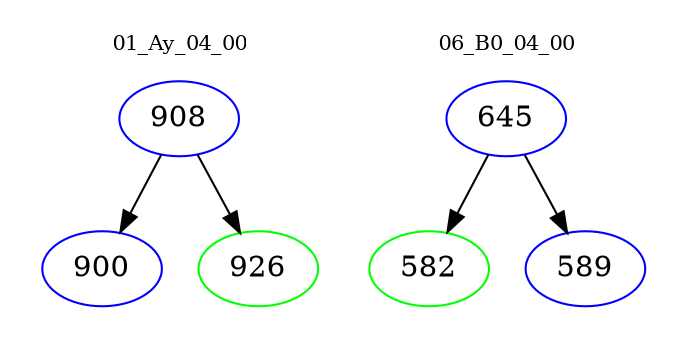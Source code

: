 digraph{
subgraph cluster_0 {
color = white
label = "01_Ay_04_00";
fontsize=10;
T0_908 [label="908", color="blue"]
T0_908 -> T0_900 [color="black"]
T0_900 [label="900", color="blue"]
T0_908 -> T0_926 [color="black"]
T0_926 [label="926", color="green"]
}
subgraph cluster_1 {
color = white
label = "06_B0_04_00";
fontsize=10;
T1_645 [label="645", color="blue"]
T1_645 -> T1_582 [color="black"]
T1_582 [label="582", color="green"]
T1_645 -> T1_589 [color="black"]
T1_589 [label="589", color="blue"]
}
}

